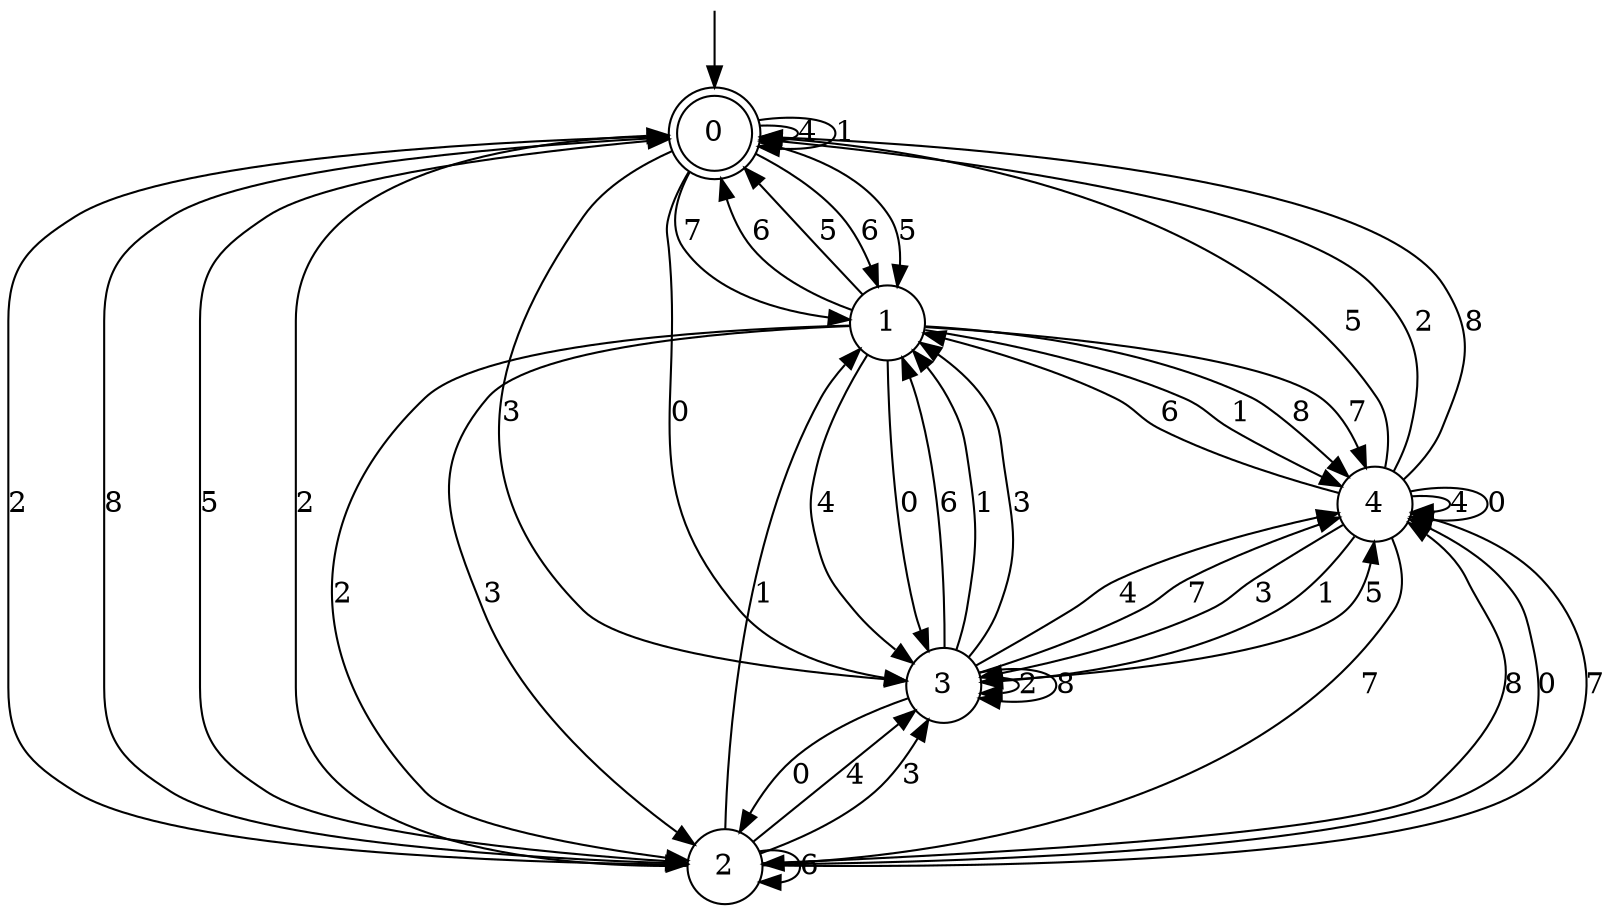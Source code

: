digraph g {

	s0 [shape="doublecircle" label="0"];
	s1 [shape="circle" label="1"];
	s2 [shape="circle" label="2"];
	s3 [shape="circle" label="3"];
	s4 [shape="circle" label="4"];
	s0 -> s1 [label="6"];
	s0 -> s1 [label="5"];
	s0 -> s2 [label="2"];
	s0 -> s0 [label="4"];
	s0 -> s0 [label="1"];
	s0 -> s3 [label="3"];
	s0 -> s2 [label="8"];
	s0 -> s3 [label="0"];
	s0 -> s1 [label="7"];
	s1 -> s0 [label="6"];
	s1 -> s0 [label="5"];
	s1 -> s2 [label="2"];
	s1 -> s3 [label="4"];
	s1 -> s4 [label="1"];
	s1 -> s2 [label="3"];
	s1 -> s4 [label="8"];
	s1 -> s3 [label="0"];
	s1 -> s4 [label="7"];
	s2 -> s2 [label="6"];
	s2 -> s0 [label="5"];
	s2 -> s0 [label="2"];
	s2 -> s3 [label="4"];
	s2 -> s1 [label="1"];
	s2 -> s3 [label="3"];
	s2 -> s4 [label="8"];
	s2 -> s4 [label="0"];
	s2 -> s4 [label="7"];
	s3 -> s1 [label="6"];
	s3 -> s4 [label="5"];
	s3 -> s3 [label="2"];
	s3 -> s4 [label="4"];
	s3 -> s1 [label="1"];
	s3 -> s1 [label="3"];
	s3 -> s3 [label="8"];
	s3 -> s2 [label="0"];
	s3 -> s4 [label="7"];
	s4 -> s1 [label="6"];
	s4 -> s0 [label="5"];
	s4 -> s0 [label="2"];
	s4 -> s4 [label="4"];
	s4 -> s3 [label="1"];
	s4 -> s3 [label="3"];
	s4 -> s0 [label="8"];
	s4 -> s4 [label="0"];
	s4 -> s2 [label="7"];

__start0 [label="" shape="none" width="0" height="0"];
__start0 -> s0;

}
